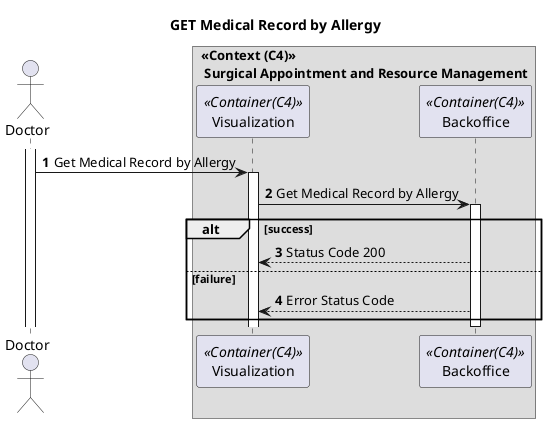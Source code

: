 @startuml


autonumber

actor "Doctor" as doc

title "GET Medical Record by Allergy"

box "<<Context (C4)>>\n Surgical Appointment and Resource Management"
participant Visualization as ui <<Container(C4)>>
participant Backoffice as bo <<Container(C4)>>


activate doc

doc -> ui : Get Medical Record by Allergy

activate ui

ui -> bo : Get Medical Record by Allergy

activate bo


alt success

bo --> ui : Status Code 200

else failure

bo --> ui:  Error Status Code

end

deactivate bo







@enduml